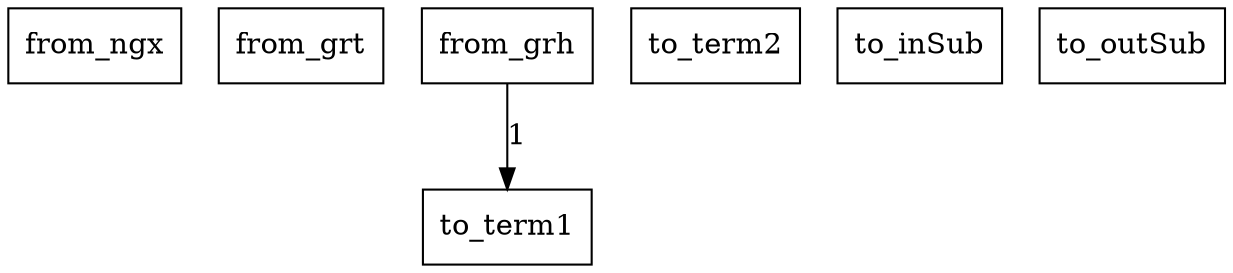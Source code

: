 digraph {
    graph [rankdir=TB
          ,bgcolor=transparent];
    node [shape=box
         ,fillcolor=white
         ,style=filled];
    0 [label=<from_ngx>];
    1 [label=<from_grt>];
    2 [label=<from_grh>];
    3 [label=<to_term1>];
    4 [label=<to_term2>];
    5 [label=<to_inSub>];
    6 [label=<to_outSub>];
    2 -> 3 [label=1];
}